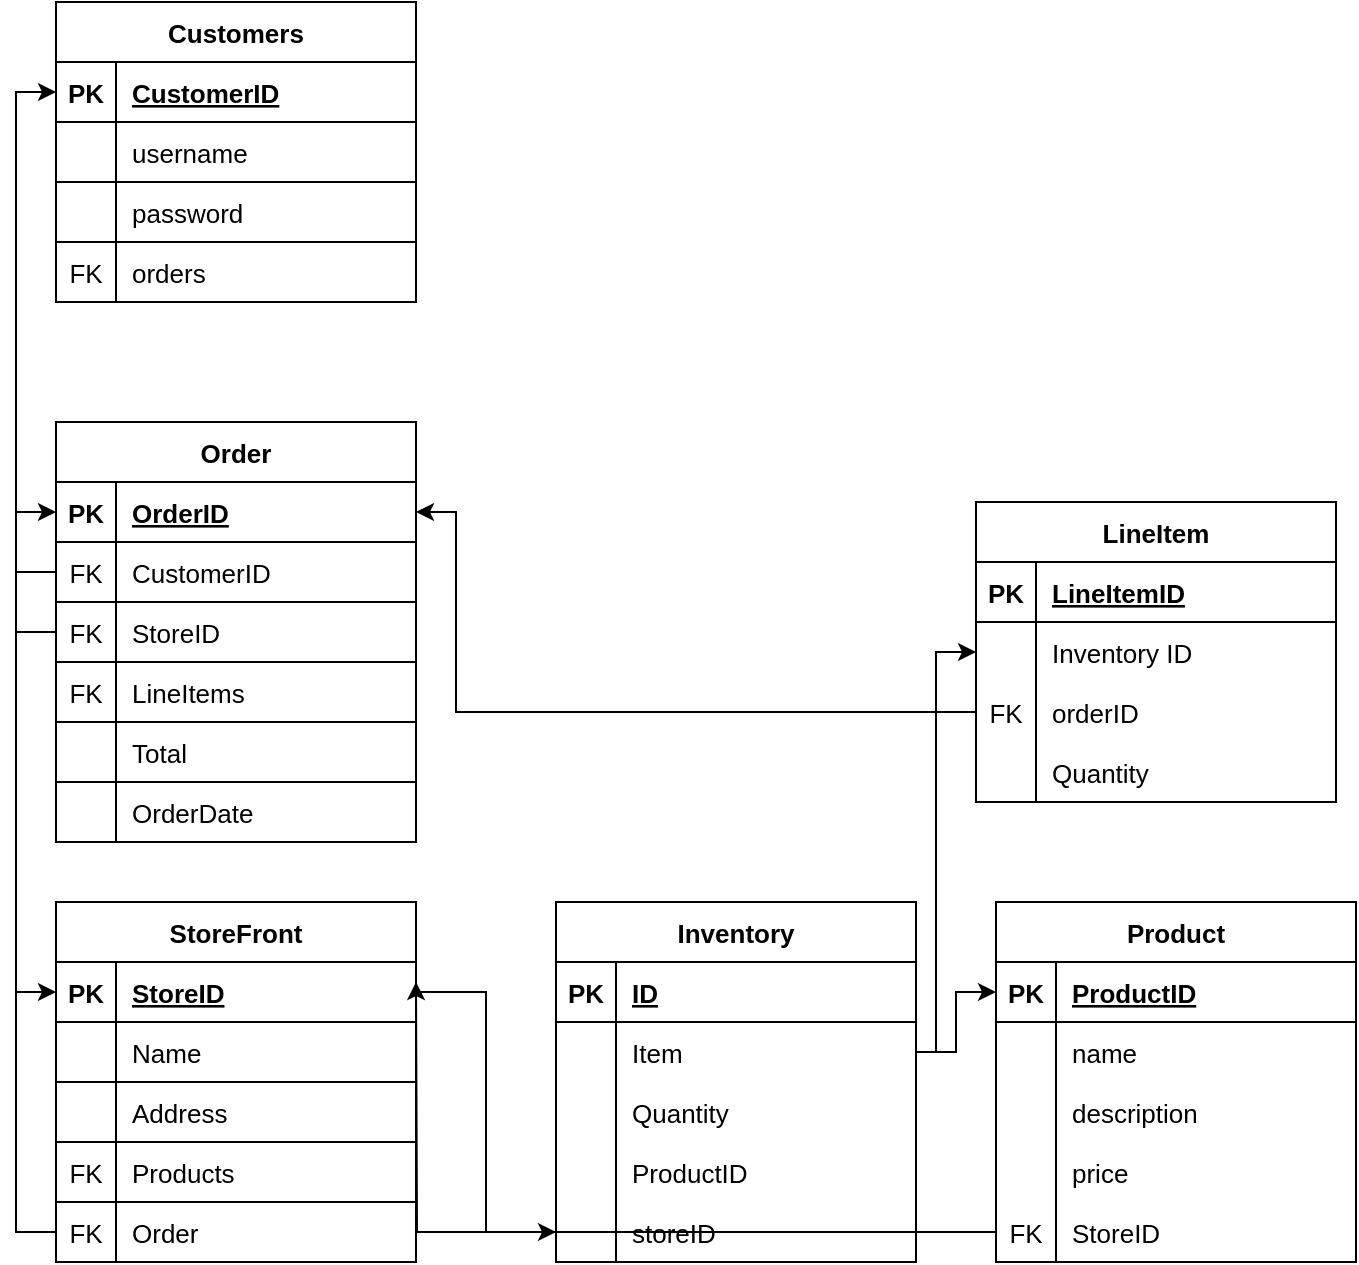 <mxfile version="16.2.4" type="device"><diagram id="R2lEEEUBdFMjLlhIrx00" name="Page-1"><mxGraphModel dx="959" dy="741" grid="1" gridSize="10" guides="1" tooltips="1" connect="1" arrows="1" fold="1" page="1" pageScale="1" pageWidth="850" pageHeight="1100" math="0" shadow="0" extFonts="Permanent Marker^https://fonts.googleapis.com/css?family=Permanent+Marker"><root><mxCell id="0"/><mxCell id="1" parent="0"/><mxCell id="MW5I04fhHdyLlKoXJlbZ-1" value="Customers" style="shape=table;startSize=30;container=1;collapsible=1;childLayout=tableLayout;fixedRows=1;rowLines=1;fontStyle=1;align=center;resizeLast=1;fontSize=13;" parent="1" vertex="1"><mxGeometry x="40" y="50" width="180" height="150" as="geometry"/></mxCell><mxCell id="MW5I04fhHdyLlKoXJlbZ-2" value="" style="shape=partialRectangle;collapsible=0;dropTarget=0;pointerEvents=0;fillColor=none;top=0;left=0;bottom=1;right=0;points=[[0,0.5],[1,0.5]];portConstraint=eastwest;fontSize=13;" parent="MW5I04fhHdyLlKoXJlbZ-1" vertex="1"><mxGeometry y="30" width="180" height="30" as="geometry"/></mxCell><mxCell id="MW5I04fhHdyLlKoXJlbZ-3" value="PK" style="shape=partialRectangle;connectable=0;fillColor=none;top=0;left=0;bottom=0;right=0;fontStyle=1;overflow=hidden;fontSize=13;" parent="MW5I04fhHdyLlKoXJlbZ-2" vertex="1"><mxGeometry width="30" height="30" as="geometry"><mxRectangle width="30" height="30" as="alternateBounds"/></mxGeometry></mxCell><mxCell id="MW5I04fhHdyLlKoXJlbZ-4" value="CustomerID" style="shape=partialRectangle;connectable=0;fillColor=none;top=0;left=0;bottom=0;right=0;align=left;spacingLeft=6;fontStyle=5;overflow=hidden;fontSize=13;" parent="MW5I04fhHdyLlKoXJlbZ-2" vertex="1"><mxGeometry x="30" width="150" height="30" as="geometry"><mxRectangle width="150" height="30" as="alternateBounds"/></mxGeometry></mxCell><mxCell id="MW5I04fhHdyLlKoXJlbZ-5" value="" style="shape=partialRectangle;collapsible=0;dropTarget=0;pointerEvents=0;fillColor=none;top=0;left=0;bottom=0;right=0;points=[[0,0.5],[1,0.5]];portConstraint=eastwest;fontSize=13;" parent="MW5I04fhHdyLlKoXJlbZ-1" vertex="1"><mxGeometry y="60" width="180" height="30" as="geometry"/></mxCell><mxCell id="MW5I04fhHdyLlKoXJlbZ-6" value="" style="shape=partialRectangle;connectable=0;fillColor=none;top=0;left=0;bottom=0;right=0;editable=1;overflow=hidden;fontSize=13;" parent="MW5I04fhHdyLlKoXJlbZ-5" vertex="1"><mxGeometry width="30" height="30" as="geometry"><mxRectangle width="30" height="30" as="alternateBounds"/></mxGeometry></mxCell><mxCell id="MW5I04fhHdyLlKoXJlbZ-7" value="username" style="shape=partialRectangle;connectable=0;fillColor=none;top=0;left=0;bottom=0;right=0;align=left;spacingLeft=6;overflow=hidden;fontSize=13;" parent="MW5I04fhHdyLlKoXJlbZ-5" vertex="1"><mxGeometry x="30" width="150" height="30" as="geometry"><mxRectangle width="150" height="30" as="alternateBounds"/></mxGeometry></mxCell><mxCell id="MW5I04fhHdyLlKoXJlbZ-8" value="" style="shape=partialRectangle;collapsible=0;dropTarget=0;pointerEvents=0;fillColor=none;top=0;left=0;bottom=0;right=0;points=[[0,0.5],[1,0.5]];portConstraint=eastwest;fontSize=13;" parent="MW5I04fhHdyLlKoXJlbZ-1" vertex="1"><mxGeometry y="90" width="180" height="30" as="geometry"/></mxCell><mxCell id="MW5I04fhHdyLlKoXJlbZ-9" value="" style="shape=partialRectangle;connectable=0;fillColor=none;top=0;left=0;bottom=0;right=0;editable=1;overflow=hidden;fontSize=13;" parent="MW5I04fhHdyLlKoXJlbZ-8" vertex="1"><mxGeometry width="30" height="30" as="geometry"><mxRectangle width="30" height="30" as="alternateBounds"/></mxGeometry></mxCell><mxCell id="MW5I04fhHdyLlKoXJlbZ-10" value="password" style="shape=partialRectangle;connectable=0;fillColor=none;top=0;left=0;bottom=0;right=0;align=left;spacingLeft=6;overflow=hidden;fontSize=13;" parent="MW5I04fhHdyLlKoXJlbZ-8" vertex="1"><mxGeometry x="30" width="150" height="30" as="geometry"><mxRectangle width="150" height="30" as="alternateBounds"/></mxGeometry></mxCell><mxCell id="MW5I04fhHdyLlKoXJlbZ-11" value="" style="shape=partialRectangle;collapsible=0;dropTarget=0;pointerEvents=0;fillColor=none;top=0;left=0;bottom=0;right=0;points=[[0,0.5],[1,0.5]];portConstraint=eastwest;fontSize=13;" parent="MW5I04fhHdyLlKoXJlbZ-1" vertex="1"><mxGeometry y="120" width="180" height="30" as="geometry"/></mxCell><mxCell id="MW5I04fhHdyLlKoXJlbZ-12" value="FK" style="shape=partialRectangle;connectable=0;fillColor=none;top=0;left=0;bottom=0;right=0;editable=1;overflow=hidden;fontSize=13;" parent="MW5I04fhHdyLlKoXJlbZ-11" vertex="1"><mxGeometry width="30" height="30" as="geometry"><mxRectangle width="30" height="30" as="alternateBounds"/></mxGeometry></mxCell><mxCell id="MW5I04fhHdyLlKoXJlbZ-13" value="orders" style="shape=partialRectangle;connectable=0;fillColor=none;top=0;left=0;bottom=0;right=0;align=left;spacingLeft=6;overflow=hidden;fontSize=13;" parent="MW5I04fhHdyLlKoXJlbZ-11" vertex="1"><mxGeometry x="30" width="150" height="30" as="geometry"><mxRectangle width="150" height="30" as="alternateBounds"/></mxGeometry></mxCell><mxCell id="MW5I04fhHdyLlKoXJlbZ-155" style="edgeStyle=orthogonalEdgeStyle;rounded=0;orthogonalLoop=1;jettySize=auto;html=1;entryX=0;entryY=0.5;entryDx=0;entryDy=0;fontSize=13;" parent="1" source="MW5I04fhHdyLlKoXJlbZ-14" target="MW5I04fhHdyLlKoXJlbZ-38" edge="1"><mxGeometry relative="1" as="geometry"><Array as="points"><mxPoint x="20" y="365"/><mxPoint x="20" y="545"/></Array></mxGeometry></mxCell><mxCell id="MW5I04fhHdyLlKoXJlbZ-14" value="Order" style="shape=table;startSize=30;container=1;collapsible=1;childLayout=tableLayout;fixedRows=1;rowLines=1;fontStyle=1;align=center;resizeLast=1;fontSize=13;" parent="1" vertex="1"><mxGeometry x="40" y="260" width="180" height="210" as="geometry"/></mxCell><mxCell id="MW5I04fhHdyLlKoXJlbZ-15" value="" style="shape=partialRectangle;collapsible=0;dropTarget=0;pointerEvents=0;fillColor=none;top=0;left=0;bottom=1;right=0;points=[[0,0.5],[1,0.5]];portConstraint=eastwest;fontSize=13;" parent="MW5I04fhHdyLlKoXJlbZ-14" vertex="1"><mxGeometry y="30" width="180" height="30" as="geometry"/></mxCell><mxCell id="MW5I04fhHdyLlKoXJlbZ-16" value="PK" style="shape=partialRectangle;connectable=0;fillColor=none;top=0;left=0;bottom=0;right=0;fontStyle=1;overflow=hidden;fontSize=13;" parent="MW5I04fhHdyLlKoXJlbZ-15" vertex="1"><mxGeometry width="30" height="30" as="geometry"><mxRectangle width="30" height="30" as="alternateBounds"/></mxGeometry></mxCell><mxCell id="MW5I04fhHdyLlKoXJlbZ-17" value="OrderID" style="shape=partialRectangle;connectable=0;fillColor=none;top=0;left=0;bottom=0;right=0;align=left;spacingLeft=6;fontStyle=5;overflow=hidden;fontSize=13;" parent="MW5I04fhHdyLlKoXJlbZ-15" vertex="1"><mxGeometry x="30" width="150" height="30" as="geometry"><mxRectangle width="150" height="30" as="alternateBounds"/></mxGeometry></mxCell><mxCell id="MW5I04fhHdyLlKoXJlbZ-18" value="" style="shape=partialRectangle;collapsible=0;dropTarget=0;pointerEvents=0;fillColor=none;top=0;left=0;bottom=0;right=0;points=[[0,0.5],[1,0.5]];portConstraint=eastwest;fontSize=13;" parent="MW5I04fhHdyLlKoXJlbZ-14" vertex="1"><mxGeometry y="60" width="180" height="30" as="geometry"/></mxCell><mxCell id="MW5I04fhHdyLlKoXJlbZ-19" value="FK" style="shape=partialRectangle;connectable=0;fillColor=none;top=0;left=0;bottom=0;right=0;editable=1;overflow=hidden;fontSize=13;" parent="MW5I04fhHdyLlKoXJlbZ-18" vertex="1"><mxGeometry width="30" height="30" as="geometry"><mxRectangle width="30" height="30" as="alternateBounds"/></mxGeometry></mxCell><mxCell id="MW5I04fhHdyLlKoXJlbZ-20" value="CustomerID" style="shape=partialRectangle;connectable=0;fillColor=none;top=0;left=0;bottom=0;right=0;align=left;spacingLeft=6;overflow=hidden;fontSize=13;" parent="MW5I04fhHdyLlKoXJlbZ-18" vertex="1"><mxGeometry x="30" width="150" height="30" as="geometry"><mxRectangle width="150" height="30" as="alternateBounds"/></mxGeometry></mxCell><mxCell id="MW5I04fhHdyLlKoXJlbZ-21" value="" style="shape=partialRectangle;collapsible=0;dropTarget=0;pointerEvents=0;fillColor=none;top=0;left=0;bottom=0;right=0;points=[[0,0.5],[1,0.5]];portConstraint=eastwest;fontSize=13;" parent="MW5I04fhHdyLlKoXJlbZ-14" vertex="1"><mxGeometry y="90" width="180" height="30" as="geometry"/></mxCell><mxCell id="MW5I04fhHdyLlKoXJlbZ-22" value="FK" style="shape=partialRectangle;connectable=0;fillColor=none;top=0;left=0;bottom=0;right=0;editable=1;overflow=hidden;fontSize=13;" parent="MW5I04fhHdyLlKoXJlbZ-21" vertex="1"><mxGeometry width="30" height="30" as="geometry"><mxRectangle width="30" height="30" as="alternateBounds"/></mxGeometry></mxCell><mxCell id="MW5I04fhHdyLlKoXJlbZ-23" value="StoreID" style="shape=partialRectangle;connectable=0;fillColor=none;top=0;left=0;bottom=0;right=0;align=left;spacingLeft=6;overflow=hidden;fontSize=13;" parent="MW5I04fhHdyLlKoXJlbZ-21" vertex="1"><mxGeometry x="30" width="150" height="30" as="geometry"><mxRectangle width="150" height="30" as="alternateBounds"/></mxGeometry></mxCell><mxCell id="MW5I04fhHdyLlKoXJlbZ-24" value="" style="shape=partialRectangle;collapsible=0;dropTarget=0;pointerEvents=0;fillColor=none;top=0;left=0;bottom=0;right=0;points=[[0,0.5],[1,0.5]];portConstraint=eastwest;fontSize=13;" parent="MW5I04fhHdyLlKoXJlbZ-14" vertex="1"><mxGeometry y="120" width="180" height="30" as="geometry"/></mxCell><mxCell id="MW5I04fhHdyLlKoXJlbZ-25" value="FK" style="shape=partialRectangle;connectable=0;fillColor=none;top=0;left=0;bottom=0;right=0;editable=1;overflow=hidden;fontSize=13;" parent="MW5I04fhHdyLlKoXJlbZ-24" vertex="1"><mxGeometry width="30" height="30" as="geometry"><mxRectangle width="30" height="30" as="alternateBounds"/></mxGeometry></mxCell><mxCell id="MW5I04fhHdyLlKoXJlbZ-26" value="LineItems" style="shape=partialRectangle;connectable=0;fillColor=none;top=0;left=0;bottom=0;right=0;align=left;spacingLeft=6;overflow=hidden;fontSize=13;" parent="MW5I04fhHdyLlKoXJlbZ-24" vertex="1"><mxGeometry x="30" width="150" height="30" as="geometry"><mxRectangle width="150" height="30" as="alternateBounds"/></mxGeometry></mxCell><mxCell id="MW5I04fhHdyLlKoXJlbZ-30" value="" style="shape=partialRectangle;collapsible=0;dropTarget=0;pointerEvents=0;fillColor=none;top=0;left=0;bottom=0;right=0;points=[[0,0.5],[1,0.5]];portConstraint=eastwest;fontSize=13;" parent="MW5I04fhHdyLlKoXJlbZ-14" vertex="1"><mxGeometry y="150" width="180" height="30" as="geometry"/></mxCell><mxCell id="MW5I04fhHdyLlKoXJlbZ-31" value="" style="shape=partialRectangle;connectable=0;fillColor=none;top=0;left=0;bottom=0;right=0;editable=1;overflow=hidden;fontSize=13;" parent="MW5I04fhHdyLlKoXJlbZ-30" vertex="1"><mxGeometry width="30" height="30" as="geometry"><mxRectangle width="30" height="30" as="alternateBounds"/></mxGeometry></mxCell><mxCell id="MW5I04fhHdyLlKoXJlbZ-32" value="Total" style="shape=partialRectangle;connectable=0;fillColor=none;top=0;left=0;bottom=0;right=0;align=left;spacingLeft=6;overflow=hidden;fontSize=13;" parent="MW5I04fhHdyLlKoXJlbZ-30" vertex="1"><mxGeometry x="30" width="150" height="30" as="geometry"><mxRectangle width="150" height="30" as="alternateBounds"/></mxGeometry></mxCell><mxCell id="MW5I04fhHdyLlKoXJlbZ-34" value="" style="shape=partialRectangle;collapsible=0;dropTarget=0;pointerEvents=0;fillColor=none;top=0;left=0;bottom=0;right=0;points=[[0,0.5],[1,0.5]];portConstraint=eastwest;fontSize=13;" parent="MW5I04fhHdyLlKoXJlbZ-14" vertex="1"><mxGeometry y="180" width="180" height="30" as="geometry"/></mxCell><mxCell id="MW5I04fhHdyLlKoXJlbZ-35" value="" style="shape=partialRectangle;connectable=0;fillColor=none;top=0;left=0;bottom=0;right=0;editable=1;overflow=hidden;fontSize=13;" parent="MW5I04fhHdyLlKoXJlbZ-34" vertex="1"><mxGeometry width="30" height="30" as="geometry"><mxRectangle width="30" height="30" as="alternateBounds"/></mxGeometry></mxCell><mxCell id="MW5I04fhHdyLlKoXJlbZ-36" value="OrderDate" style="shape=partialRectangle;connectable=0;fillColor=none;top=0;left=0;bottom=0;right=0;align=left;spacingLeft=6;overflow=hidden;fontSize=13;" parent="MW5I04fhHdyLlKoXJlbZ-34" vertex="1"><mxGeometry x="30" width="150" height="30" as="geometry"><mxRectangle width="150" height="30" as="alternateBounds"/></mxGeometry></mxCell><mxCell id="MW5I04fhHdyLlKoXJlbZ-37" value="StoreFront" style="shape=table;startSize=30;container=1;collapsible=1;childLayout=tableLayout;fixedRows=1;rowLines=1;fontStyle=1;align=center;resizeLast=1;fontSize=13;" parent="1" vertex="1"><mxGeometry x="40" y="500" width="180" height="180" as="geometry"/></mxCell><mxCell id="MW5I04fhHdyLlKoXJlbZ-38" value="" style="shape=partialRectangle;collapsible=0;dropTarget=0;pointerEvents=0;fillColor=none;top=0;left=0;bottom=1;right=0;points=[[0,0.5],[1,0.5]];portConstraint=eastwest;fontSize=13;" parent="MW5I04fhHdyLlKoXJlbZ-37" vertex="1"><mxGeometry y="30" width="180" height="30" as="geometry"/></mxCell><mxCell id="MW5I04fhHdyLlKoXJlbZ-39" value="PK" style="shape=partialRectangle;connectable=0;fillColor=none;top=0;left=0;bottom=0;right=0;fontStyle=1;overflow=hidden;fontSize=13;" parent="MW5I04fhHdyLlKoXJlbZ-38" vertex="1"><mxGeometry width="30" height="30" as="geometry"><mxRectangle width="30" height="30" as="alternateBounds"/></mxGeometry></mxCell><mxCell id="MW5I04fhHdyLlKoXJlbZ-40" value="StoreID" style="shape=partialRectangle;connectable=0;fillColor=none;top=0;left=0;bottom=0;right=0;align=left;spacingLeft=6;fontStyle=5;overflow=hidden;fontSize=13;" parent="MW5I04fhHdyLlKoXJlbZ-38" vertex="1"><mxGeometry x="30" width="150" height="30" as="geometry"><mxRectangle width="150" height="30" as="alternateBounds"/></mxGeometry></mxCell><mxCell id="MW5I04fhHdyLlKoXJlbZ-41" value="" style="shape=partialRectangle;collapsible=0;dropTarget=0;pointerEvents=0;fillColor=none;top=0;left=0;bottom=0;right=0;points=[[0,0.5],[1,0.5]];portConstraint=eastwest;fontSize=13;" parent="MW5I04fhHdyLlKoXJlbZ-37" vertex="1"><mxGeometry y="60" width="180" height="30" as="geometry"/></mxCell><mxCell id="MW5I04fhHdyLlKoXJlbZ-42" value="" style="shape=partialRectangle;connectable=0;fillColor=none;top=0;left=0;bottom=0;right=0;editable=1;overflow=hidden;fontSize=13;" parent="MW5I04fhHdyLlKoXJlbZ-41" vertex="1"><mxGeometry width="30" height="30" as="geometry"><mxRectangle width="30" height="30" as="alternateBounds"/></mxGeometry></mxCell><mxCell id="MW5I04fhHdyLlKoXJlbZ-43" value="Name" style="shape=partialRectangle;connectable=0;fillColor=none;top=0;left=0;bottom=0;right=0;align=left;spacingLeft=6;overflow=hidden;fontSize=13;" parent="MW5I04fhHdyLlKoXJlbZ-41" vertex="1"><mxGeometry x="30" width="150" height="30" as="geometry"><mxRectangle width="150" height="30" as="alternateBounds"/></mxGeometry></mxCell><mxCell id="MW5I04fhHdyLlKoXJlbZ-44" value="" style="shape=partialRectangle;collapsible=0;dropTarget=0;pointerEvents=0;fillColor=none;top=0;left=0;bottom=0;right=0;points=[[0,0.5],[1,0.5]];portConstraint=eastwest;fontSize=13;" parent="MW5I04fhHdyLlKoXJlbZ-37" vertex="1"><mxGeometry y="90" width="180" height="30" as="geometry"/></mxCell><mxCell id="MW5I04fhHdyLlKoXJlbZ-45" value="" style="shape=partialRectangle;connectable=0;fillColor=none;top=0;left=0;bottom=0;right=0;editable=1;overflow=hidden;fontSize=13;" parent="MW5I04fhHdyLlKoXJlbZ-44" vertex="1"><mxGeometry width="30" height="30" as="geometry"><mxRectangle width="30" height="30" as="alternateBounds"/></mxGeometry></mxCell><mxCell id="MW5I04fhHdyLlKoXJlbZ-46" value="Address" style="shape=partialRectangle;connectable=0;fillColor=none;top=0;left=0;bottom=0;right=0;align=left;spacingLeft=6;overflow=hidden;fontSize=13;" parent="MW5I04fhHdyLlKoXJlbZ-44" vertex="1"><mxGeometry x="30" width="150" height="30" as="geometry"><mxRectangle width="150" height="30" as="alternateBounds"/></mxGeometry></mxCell><mxCell id="MW5I04fhHdyLlKoXJlbZ-47" value="" style="shape=partialRectangle;collapsible=0;dropTarget=0;pointerEvents=0;fillColor=none;top=0;left=0;bottom=0;right=0;points=[[0,0.5],[1,0.5]];portConstraint=eastwest;fontSize=13;" parent="MW5I04fhHdyLlKoXJlbZ-37" vertex="1"><mxGeometry y="120" width="180" height="30" as="geometry"/></mxCell><mxCell id="MW5I04fhHdyLlKoXJlbZ-48" value="FK" style="shape=partialRectangle;connectable=0;fillColor=none;top=0;left=0;bottom=0;right=0;editable=1;overflow=hidden;fontSize=13;" parent="MW5I04fhHdyLlKoXJlbZ-47" vertex="1"><mxGeometry width="30" height="30" as="geometry"><mxRectangle width="30" height="30" as="alternateBounds"/></mxGeometry></mxCell><mxCell id="MW5I04fhHdyLlKoXJlbZ-49" value="Products" style="shape=partialRectangle;connectable=0;fillColor=none;top=0;left=0;bottom=0;right=0;align=left;spacingLeft=6;overflow=hidden;fontSize=13;" parent="MW5I04fhHdyLlKoXJlbZ-47" vertex="1"><mxGeometry x="30" width="150" height="30" as="geometry"><mxRectangle width="150" height="30" as="alternateBounds"/></mxGeometry></mxCell><mxCell id="MW5I04fhHdyLlKoXJlbZ-55" value="" style="shape=partialRectangle;collapsible=0;dropTarget=0;pointerEvents=0;fillColor=none;top=0;left=0;bottom=0;right=0;points=[[0,0.5],[1,0.5]];portConstraint=eastwest;fontSize=13;" parent="MW5I04fhHdyLlKoXJlbZ-37" vertex="1"><mxGeometry y="150" width="180" height="30" as="geometry"/></mxCell><mxCell id="MW5I04fhHdyLlKoXJlbZ-56" value="FK" style="shape=partialRectangle;connectable=0;fillColor=none;top=0;left=0;bottom=0;right=0;editable=1;overflow=hidden;fontSize=13;" parent="MW5I04fhHdyLlKoXJlbZ-55" vertex="1"><mxGeometry width="30" height="30" as="geometry"><mxRectangle width="30" height="30" as="alternateBounds"/></mxGeometry></mxCell><mxCell id="MW5I04fhHdyLlKoXJlbZ-57" value="Order" style="shape=partialRectangle;connectable=0;fillColor=none;top=0;left=0;bottom=0;right=0;align=left;spacingLeft=6;overflow=hidden;fontSize=13;" parent="MW5I04fhHdyLlKoXJlbZ-55" vertex="1"><mxGeometry x="30" width="150" height="30" as="geometry"><mxRectangle width="150" height="30" as="alternateBounds"/></mxGeometry></mxCell><mxCell id="MW5I04fhHdyLlKoXJlbZ-89" value="Inventory" style="shape=table;startSize=30;container=1;collapsible=1;childLayout=tableLayout;fixedRows=1;rowLines=0;fontStyle=1;align=center;resizeLast=1;fontSize=13;" parent="1" vertex="1"><mxGeometry x="290" y="500" width="180" height="180" as="geometry"/></mxCell><mxCell id="MW5I04fhHdyLlKoXJlbZ-90" value="" style="shape=partialRectangle;collapsible=0;dropTarget=0;pointerEvents=0;fillColor=none;top=0;left=0;bottom=1;right=0;points=[[0,0.5],[1,0.5]];portConstraint=eastwest;fontSize=13;" parent="MW5I04fhHdyLlKoXJlbZ-89" vertex="1"><mxGeometry y="30" width="180" height="30" as="geometry"/></mxCell><mxCell id="MW5I04fhHdyLlKoXJlbZ-91" value="PK" style="shape=partialRectangle;connectable=0;fillColor=none;top=0;left=0;bottom=0;right=0;fontStyle=1;overflow=hidden;fontSize=13;" parent="MW5I04fhHdyLlKoXJlbZ-90" vertex="1"><mxGeometry width="30" height="30" as="geometry"><mxRectangle width="30" height="30" as="alternateBounds"/></mxGeometry></mxCell><mxCell id="MW5I04fhHdyLlKoXJlbZ-92" value="ID" style="shape=partialRectangle;connectable=0;fillColor=none;top=0;left=0;bottom=0;right=0;align=left;spacingLeft=6;fontStyle=5;overflow=hidden;fontSize=13;" parent="MW5I04fhHdyLlKoXJlbZ-90" vertex="1"><mxGeometry x="30" width="150" height="30" as="geometry"><mxRectangle width="150" height="30" as="alternateBounds"/></mxGeometry></mxCell><mxCell id="MW5I04fhHdyLlKoXJlbZ-93" value="" style="shape=partialRectangle;collapsible=0;dropTarget=0;pointerEvents=0;fillColor=none;top=0;left=0;bottom=0;right=0;points=[[0,0.5],[1,0.5]];portConstraint=eastwest;fontSize=13;" parent="MW5I04fhHdyLlKoXJlbZ-89" vertex="1"><mxGeometry y="60" width="180" height="30" as="geometry"/></mxCell><mxCell id="MW5I04fhHdyLlKoXJlbZ-94" value="" style="shape=partialRectangle;connectable=0;fillColor=none;top=0;left=0;bottom=0;right=0;editable=1;overflow=hidden;fontSize=13;" parent="MW5I04fhHdyLlKoXJlbZ-93" vertex="1"><mxGeometry width="30" height="30" as="geometry"><mxRectangle width="30" height="30" as="alternateBounds"/></mxGeometry></mxCell><mxCell id="MW5I04fhHdyLlKoXJlbZ-95" value="Item" style="shape=partialRectangle;connectable=0;fillColor=none;top=0;left=0;bottom=0;right=0;align=left;spacingLeft=6;overflow=hidden;fontSize=13;" parent="MW5I04fhHdyLlKoXJlbZ-93" vertex="1"><mxGeometry x="30" width="150" height="30" as="geometry"><mxRectangle width="150" height="30" as="alternateBounds"/></mxGeometry></mxCell><mxCell id="MW5I04fhHdyLlKoXJlbZ-96" value="" style="shape=partialRectangle;collapsible=0;dropTarget=0;pointerEvents=0;fillColor=none;top=0;left=0;bottom=0;right=0;points=[[0,0.5],[1,0.5]];portConstraint=eastwest;fontSize=13;" parent="MW5I04fhHdyLlKoXJlbZ-89" vertex="1"><mxGeometry y="90" width="180" height="30" as="geometry"/></mxCell><mxCell id="MW5I04fhHdyLlKoXJlbZ-97" value="" style="shape=partialRectangle;connectable=0;fillColor=none;top=0;left=0;bottom=0;right=0;editable=1;overflow=hidden;fontSize=13;" parent="MW5I04fhHdyLlKoXJlbZ-96" vertex="1"><mxGeometry width="30" height="30" as="geometry"><mxRectangle width="30" height="30" as="alternateBounds"/></mxGeometry></mxCell><mxCell id="MW5I04fhHdyLlKoXJlbZ-98" value="Quantity" style="shape=partialRectangle;connectable=0;fillColor=none;top=0;left=0;bottom=0;right=0;align=left;spacingLeft=6;overflow=hidden;fontSize=13;" parent="MW5I04fhHdyLlKoXJlbZ-96" vertex="1"><mxGeometry x="30" width="150" height="30" as="geometry"><mxRectangle width="150" height="30" as="alternateBounds"/></mxGeometry></mxCell><mxCell id="MW5I04fhHdyLlKoXJlbZ-122" value="" style="shape=partialRectangle;collapsible=0;dropTarget=0;pointerEvents=0;fillColor=none;top=0;left=0;bottom=0;right=0;points=[[0,0.5],[1,0.5]];portConstraint=eastwest;fontSize=13;" parent="MW5I04fhHdyLlKoXJlbZ-89" vertex="1"><mxGeometry y="120" width="180" height="30" as="geometry"/></mxCell><mxCell id="MW5I04fhHdyLlKoXJlbZ-123" value="" style="shape=partialRectangle;connectable=0;fillColor=none;top=0;left=0;bottom=0;right=0;editable=1;overflow=hidden;fontSize=13;" parent="MW5I04fhHdyLlKoXJlbZ-122" vertex="1"><mxGeometry width="30" height="30" as="geometry"><mxRectangle width="30" height="30" as="alternateBounds"/></mxGeometry></mxCell><mxCell id="MW5I04fhHdyLlKoXJlbZ-124" value="ProductID" style="shape=partialRectangle;connectable=0;fillColor=none;top=0;left=0;bottom=0;right=0;align=left;spacingLeft=6;overflow=hidden;fontSize=13;" parent="MW5I04fhHdyLlKoXJlbZ-122" vertex="1"><mxGeometry x="30" width="150" height="30" as="geometry"><mxRectangle width="150" height="30" as="alternateBounds"/></mxGeometry></mxCell><mxCell id="MW5I04fhHdyLlKoXJlbZ-126" value="" style="shape=partialRectangle;collapsible=0;dropTarget=0;pointerEvents=0;fillColor=none;top=0;left=0;bottom=0;right=0;points=[[0,0.5],[1,0.5]];portConstraint=eastwest;fontSize=13;" parent="MW5I04fhHdyLlKoXJlbZ-89" vertex="1"><mxGeometry y="150" width="180" height="30" as="geometry"/></mxCell><mxCell id="MW5I04fhHdyLlKoXJlbZ-127" value="" style="shape=partialRectangle;connectable=0;fillColor=none;top=0;left=0;bottom=0;right=0;editable=1;overflow=hidden;fontSize=13;" parent="MW5I04fhHdyLlKoXJlbZ-126" vertex="1"><mxGeometry width="30" height="30" as="geometry"><mxRectangle width="30" height="30" as="alternateBounds"/></mxGeometry></mxCell><mxCell id="MW5I04fhHdyLlKoXJlbZ-128" value="storeID" style="shape=partialRectangle;connectable=0;fillColor=none;top=0;left=0;bottom=0;right=0;align=left;spacingLeft=6;overflow=hidden;fontSize=13;" parent="MW5I04fhHdyLlKoXJlbZ-126" vertex="1"><mxGeometry x="30" width="150" height="30" as="geometry"><mxRectangle width="150" height="30" as="alternateBounds"/></mxGeometry></mxCell><mxCell id="MW5I04fhHdyLlKoXJlbZ-103" value="Product" style="shape=table;startSize=30;container=1;collapsible=1;childLayout=tableLayout;fixedRows=1;rowLines=0;fontStyle=1;align=center;resizeLast=1;fontSize=13;" parent="1" vertex="1"><mxGeometry x="510" y="500" width="180" height="180" as="geometry"/></mxCell><mxCell id="MW5I04fhHdyLlKoXJlbZ-104" value="" style="shape=partialRectangle;collapsible=0;dropTarget=0;pointerEvents=0;fillColor=none;top=0;left=0;bottom=1;right=0;points=[[0,0.5],[1,0.5]];portConstraint=eastwest;fontSize=13;" parent="MW5I04fhHdyLlKoXJlbZ-103" vertex="1"><mxGeometry y="30" width="180" height="30" as="geometry"/></mxCell><mxCell id="MW5I04fhHdyLlKoXJlbZ-105" value="PK" style="shape=partialRectangle;connectable=0;fillColor=none;top=0;left=0;bottom=0;right=0;fontStyle=1;overflow=hidden;fontSize=13;" parent="MW5I04fhHdyLlKoXJlbZ-104" vertex="1"><mxGeometry width="30" height="30" as="geometry"><mxRectangle width="30" height="30" as="alternateBounds"/></mxGeometry></mxCell><mxCell id="MW5I04fhHdyLlKoXJlbZ-106" value="ProductID" style="shape=partialRectangle;connectable=0;fillColor=none;top=0;left=0;bottom=0;right=0;align=left;spacingLeft=6;fontStyle=5;overflow=hidden;fontSize=13;" parent="MW5I04fhHdyLlKoXJlbZ-104" vertex="1"><mxGeometry x="30" width="150" height="30" as="geometry"><mxRectangle width="150" height="30" as="alternateBounds"/></mxGeometry></mxCell><mxCell id="MW5I04fhHdyLlKoXJlbZ-107" value="" style="shape=partialRectangle;collapsible=0;dropTarget=0;pointerEvents=0;fillColor=none;top=0;left=0;bottom=0;right=0;points=[[0,0.5],[1,0.5]];portConstraint=eastwest;fontSize=13;" parent="MW5I04fhHdyLlKoXJlbZ-103" vertex="1"><mxGeometry y="60" width="180" height="30" as="geometry"/></mxCell><mxCell id="MW5I04fhHdyLlKoXJlbZ-108" value="" style="shape=partialRectangle;connectable=0;fillColor=none;top=0;left=0;bottom=0;right=0;editable=1;overflow=hidden;fontSize=13;" parent="MW5I04fhHdyLlKoXJlbZ-107" vertex="1"><mxGeometry width="30" height="30" as="geometry"><mxRectangle width="30" height="30" as="alternateBounds"/></mxGeometry></mxCell><mxCell id="MW5I04fhHdyLlKoXJlbZ-109" value="name" style="shape=partialRectangle;connectable=0;fillColor=none;top=0;left=0;bottom=0;right=0;align=left;spacingLeft=6;overflow=hidden;fontSize=13;" parent="MW5I04fhHdyLlKoXJlbZ-107" vertex="1"><mxGeometry x="30" width="150" height="30" as="geometry"><mxRectangle width="150" height="30" as="alternateBounds"/></mxGeometry></mxCell><mxCell id="MW5I04fhHdyLlKoXJlbZ-110" value="" style="shape=partialRectangle;collapsible=0;dropTarget=0;pointerEvents=0;fillColor=none;top=0;left=0;bottom=0;right=0;points=[[0,0.5],[1,0.5]];portConstraint=eastwest;fontSize=13;" parent="MW5I04fhHdyLlKoXJlbZ-103" vertex="1"><mxGeometry y="90" width="180" height="30" as="geometry"/></mxCell><mxCell id="MW5I04fhHdyLlKoXJlbZ-111" value="" style="shape=partialRectangle;connectable=0;fillColor=none;top=0;left=0;bottom=0;right=0;editable=1;overflow=hidden;fontSize=13;" parent="MW5I04fhHdyLlKoXJlbZ-110" vertex="1"><mxGeometry width="30" height="30" as="geometry"><mxRectangle width="30" height="30" as="alternateBounds"/></mxGeometry></mxCell><mxCell id="MW5I04fhHdyLlKoXJlbZ-112" value="description" style="shape=partialRectangle;connectable=0;fillColor=none;top=0;left=0;bottom=0;right=0;align=left;spacingLeft=6;overflow=hidden;fontSize=13;" parent="MW5I04fhHdyLlKoXJlbZ-110" vertex="1"><mxGeometry x="30" width="150" height="30" as="geometry"><mxRectangle width="150" height="30" as="alternateBounds"/></mxGeometry></mxCell><mxCell id="MW5I04fhHdyLlKoXJlbZ-113" value="" style="shape=partialRectangle;collapsible=0;dropTarget=0;pointerEvents=0;fillColor=none;top=0;left=0;bottom=0;right=0;points=[[0,0.5],[1,0.5]];portConstraint=eastwest;fontSize=13;" parent="MW5I04fhHdyLlKoXJlbZ-103" vertex="1"><mxGeometry y="120" width="180" height="30" as="geometry"/></mxCell><mxCell id="MW5I04fhHdyLlKoXJlbZ-114" value="" style="shape=partialRectangle;connectable=0;fillColor=none;top=0;left=0;bottom=0;right=0;editable=1;overflow=hidden;fontSize=13;" parent="MW5I04fhHdyLlKoXJlbZ-113" vertex="1"><mxGeometry width="30" height="30" as="geometry"><mxRectangle width="30" height="30" as="alternateBounds"/></mxGeometry></mxCell><mxCell id="MW5I04fhHdyLlKoXJlbZ-115" value="price" style="shape=partialRectangle;connectable=0;fillColor=none;top=0;left=0;bottom=0;right=0;align=left;spacingLeft=6;overflow=hidden;fontSize=13;" parent="MW5I04fhHdyLlKoXJlbZ-113" vertex="1"><mxGeometry x="30" width="150" height="30" as="geometry"><mxRectangle width="150" height="30" as="alternateBounds"/></mxGeometry></mxCell><mxCell id="MW5I04fhHdyLlKoXJlbZ-117" value="" style="shape=partialRectangle;collapsible=0;dropTarget=0;pointerEvents=0;fillColor=none;top=0;left=0;bottom=0;right=0;points=[[0,0.5],[1,0.5]];portConstraint=eastwest;fontSize=13;" parent="MW5I04fhHdyLlKoXJlbZ-103" vertex="1"><mxGeometry y="150" width="180" height="30" as="geometry"/></mxCell><mxCell id="MW5I04fhHdyLlKoXJlbZ-118" value="FK" style="shape=partialRectangle;connectable=0;fillColor=none;top=0;left=0;bottom=0;right=0;editable=1;overflow=hidden;fontSize=13;" parent="MW5I04fhHdyLlKoXJlbZ-117" vertex="1"><mxGeometry width="30" height="30" as="geometry"><mxRectangle width="30" height="30" as="alternateBounds"/></mxGeometry></mxCell><mxCell id="MW5I04fhHdyLlKoXJlbZ-119" value="StoreID" style="shape=partialRectangle;connectable=0;fillColor=none;top=0;left=0;bottom=0;right=0;align=left;spacingLeft=6;overflow=hidden;fontSize=13;" parent="MW5I04fhHdyLlKoXJlbZ-117" vertex="1"><mxGeometry x="30" width="150" height="30" as="geometry"><mxRectangle width="150" height="30" as="alternateBounds"/></mxGeometry></mxCell><mxCell id="MW5I04fhHdyLlKoXJlbZ-133" value="LineItem" style="shape=table;startSize=30;container=1;collapsible=1;childLayout=tableLayout;fixedRows=1;rowLines=0;fontStyle=1;align=center;resizeLast=1;fontSize=13;" parent="1" vertex="1"><mxGeometry x="500" y="300" width="180" height="150" as="geometry"/></mxCell><mxCell id="MW5I04fhHdyLlKoXJlbZ-134" value="" style="shape=partialRectangle;collapsible=0;dropTarget=0;pointerEvents=0;fillColor=none;top=0;left=0;bottom=1;right=0;points=[[0,0.5],[1,0.5]];portConstraint=eastwest;fontSize=13;" parent="MW5I04fhHdyLlKoXJlbZ-133" vertex="1"><mxGeometry y="30" width="180" height="30" as="geometry"/></mxCell><mxCell id="MW5I04fhHdyLlKoXJlbZ-135" value="PK" style="shape=partialRectangle;connectable=0;fillColor=none;top=0;left=0;bottom=0;right=0;fontStyle=1;overflow=hidden;fontSize=13;" parent="MW5I04fhHdyLlKoXJlbZ-134" vertex="1"><mxGeometry width="30" height="30" as="geometry"><mxRectangle width="30" height="30" as="alternateBounds"/></mxGeometry></mxCell><mxCell id="MW5I04fhHdyLlKoXJlbZ-136" value="LineItemID" style="shape=partialRectangle;connectable=0;fillColor=none;top=0;left=0;bottom=0;right=0;align=left;spacingLeft=6;fontStyle=5;overflow=hidden;fontSize=13;" parent="MW5I04fhHdyLlKoXJlbZ-134" vertex="1"><mxGeometry x="30" width="150" height="30" as="geometry"><mxRectangle width="150" height="30" as="alternateBounds"/></mxGeometry></mxCell><mxCell id="MW5I04fhHdyLlKoXJlbZ-137" value="" style="shape=partialRectangle;collapsible=0;dropTarget=0;pointerEvents=0;fillColor=none;top=0;left=0;bottom=0;right=0;points=[[0,0.5],[1,0.5]];portConstraint=eastwest;fontSize=13;" parent="MW5I04fhHdyLlKoXJlbZ-133" vertex="1"><mxGeometry y="60" width="180" height="30" as="geometry"/></mxCell><mxCell id="MW5I04fhHdyLlKoXJlbZ-138" value="" style="shape=partialRectangle;connectable=0;fillColor=none;top=0;left=0;bottom=0;right=0;editable=1;overflow=hidden;fontSize=13;" parent="MW5I04fhHdyLlKoXJlbZ-137" vertex="1"><mxGeometry width="30" height="30" as="geometry"><mxRectangle width="30" height="30" as="alternateBounds"/></mxGeometry></mxCell><mxCell id="MW5I04fhHdyLlKoXJlbZ-139" value="Inventory ID" style="shape=partialRectangle;connectable=0;fillColor=none;top=0;left=0;bottom=0;right=0;align=left;spacingLeft=6;overflow=hidden;fontSize=13;" parent="MW5I04fhHdyLlKoXJlbZ-137" vertex="1"><mxGeometry x="30" width="150" height="30" as="geometry"><mxRectangle width="150" height="30" as="alternateBounds"/></mxGeometry></mxCell><mxCell id="MW5I04fhHdyLlKoXJlbZ-140" value="" style="shape=partialRectangle;collapsible=0;dropTarget=0;pointerEvents=0;fillColor=none;top=0;left=0;bottom=0;right=0;points=[[0,0.5],[1,0.5]];portConstraint=eastwest;fontSize=13;" parent="MW5I04fhHdyLlKoXJlbZ-133" vertex="1"><mxGeometry y="90" width="180" height="30" as="geometry"/></mxCell><mxCell id="MW5I04fhHdyLlKoXJlbZ-141" value="FK" style="shape=partialRectangle;connectable=0;fillColor=none;top=0;left=0;bottom=0;right=0;editable=1;overflow=hidden;fontSize=13;" parent="MW5I04fhHdyLlKoXJlbZ-140" vertex="1"><mxGeometry width="30" height="30" as="geometry"><mxRectangle width="30" height="30" as="alternateBounds"/></mxGeometry></mxCell><mxCell id="MW5I04fhHdyLlKoXJlbZ-142" value="orderID" style="shape=partialRectangle;connectable=0;fillColor=none;top=0;left=0;bottom=0;right=0;align=left;spacingLeft=6;overflow=hidden;fontSize=13;" parent="MW5I04fhHdyLlKoXJlbZ-140" vertex="1"><mxGeometry x="30" width="150" height="30" as="geometry"><mxRectangle width="150" height="30" as="alternateBounds"/></mxGeometry></mxCell><mxCell id="MW5I04fhHdyLlKoXJlbZ-143" value="" style="shape=partialRectangle;collapsible=0;dropTarget=0;pointerEvents=0;fillColor=none;top=0;left=0;bottom=0;right=0;points=[[0,0.5],[1,0.5]];portConstraint=eastwest;fontSize=13;" parent="MW5I04fhHdyLlKoXJlbZ-133" vertex="1"><mxGeometry y="120" width="180" height="30" as="geometry"/></mxCell><mxCell id="MW5I04fhHdyLlKoXJlbZ-144" value="" style="shape=partialRectangle;connectable=0;fillColor=none;top=0;left=0;bottom=0;right=0;editable=1;overflow=hidden;fontSize=13;" parent="MW5I04fhHdyLlKoXJlbZ-143" vertex="1"><mxGeometry width="30" height="30" as="geometry"><mxRectangle width="30" height="30" as="alternateBounds"/></mxGeometry></mxCell><mxCell id="MW5I04fhHdyLlKoXJlbZ-145" value="Quantity" style="shape=partialRectangle;connectable=0;fillColor=none;top=0;left=0;bottom=0;right=0;align=left;spacingLeft=6;overflow=hidden;fontSize=13;" parent="MW5I04fhHdyLlKoXJlbZ-143" vertex="1"><mxGeometry x="30" width="150" height="30" as="geometry"><mxRectangle width="150" height="30" as="alternateBounds"/></mxGeometry></mxCell><mxCell id="MW5I04fhHdyLlKoXJlbZ-156" style="edgeStyle=orthogonalEdgeStyle;rounded=0;orthogonalLoop=1;jettySize=auto;html=1;entryX=0;entryY=0.5;entryDx=0;entryDy=0;fontSize=13;" parent="1" source="MW5I04fhHdyLlKoXJlbZ-38" target="MW5I04fhHdyLlKoXJlbZ-126" edge="1"><mxGeometry relative="1" as="geometry"/></mxCell><mxCell id="MW5I04fhHdyLlKoXJlbZ-158" style="edgeStyle=orthogonalEdgeStyle;rounded=0;orthogonalLoop=1;jettySize=auto;html=1;entryX=0;entryY=0.5;entryDx=0;entryDy=0;fontSize=13;" parent="1" source="MW5I04fhHdyLlKoXJlbZ-93" target="MW5I04fhHdyLlKoXJlbZ-104" edge="1"><mxGeometry relative="1" as="geometry"/></mxCell><mxCell id="MW5I04fhHdyLlKoXJlbZ-159" style="edgeStyle=orthogonalEdgeStyle;rounded=0;orthogonalLoop=1;jettySize=auto;html=1;entryX=0;entryY=0.5;entryDx=0;entryDy=0;fontSize=13;" parent="1" source="MW5I04fhHdyLlKoXJlbZ-93" target="MW5I04fhHdyLlKoXJlbZ-137" edge="1"><mxGeometry relative="1" as="geometry"><Array as="points"><mxPoint x="480" y="575"/><mxPoint x="480" y="375"/></Array></mxGeometry></mxCell><mxCell id="MW5I04fhHdyLlKoXJlbZ-160" style="edgeStyle=orthogonalEdgeStyle;rounded=0;orthogonalLoop=1;jettySize=auto;html=1;entryX=1;entryY=0.5;entryDx=0;entryDy=0;fontSize=13;" parent="1" source="MW5I04fhHdyLlKoXJlbZ-140" target="MW5I04fhHdyLlKoXJlbZ-15" edge="1"><mxGeometry relative="1" as="geometry"><Array as="points"><mxPoint x="240" y="405"/><mxPoint x="240" y="305"/></Array></mxGeometry></mxCell><mxCell id="MW5I04fhHdyLlKoXJlbZ-161" style="edgeStyle=orthogonalEdgeStyle;rounded=0;orthogonalLoop=1;jettySize=auto;html=1;entryX=0;entryY=0.5;entryDx=0;entryDy=0;fontSize=13;" parent="1" source="MW5I04fhHdyLlKoXJlbZ-18" target="MW5I04fhHdyLlKoXJlbZ-2" edge="1"><mxGeometry relative="1" as="geometry"/></mxCell><mxCell id="KnkO2WodLCOklnxDxoWe-1" style="edgeStyle=orthogonalEdgeStyle;rounded=0;orthogonalLoop=1;jettySize=auto;html=1;entryX=0;entryY=0.5;entryDx=0;entryDy=0;" edge="1" parent="1" source="MW5I04fhHdyLlKoXJlbZ-55" target="MW5I04fhHdyLlKoXJlbZ-15"><mxGeometry relative="1" as="geometry"/></mxCell><mxCell id="KnkO2WodLCOklnxDxoWe-2" style="edgeStyle=orthogonalEdgeStyle;rounded=0;orthogonalLoop=1;jettySize=auto;html=1;" edge="1" parent="1" source="MW5I04fhHdyLlKoXJlbZ-117"><mxGeometry relative="1" as="geometry"><mxPoint x="220" y="540" as="targetPoint"/></mxGeometry></mxCell></root></mxGraphModel></diagram></mxfile>